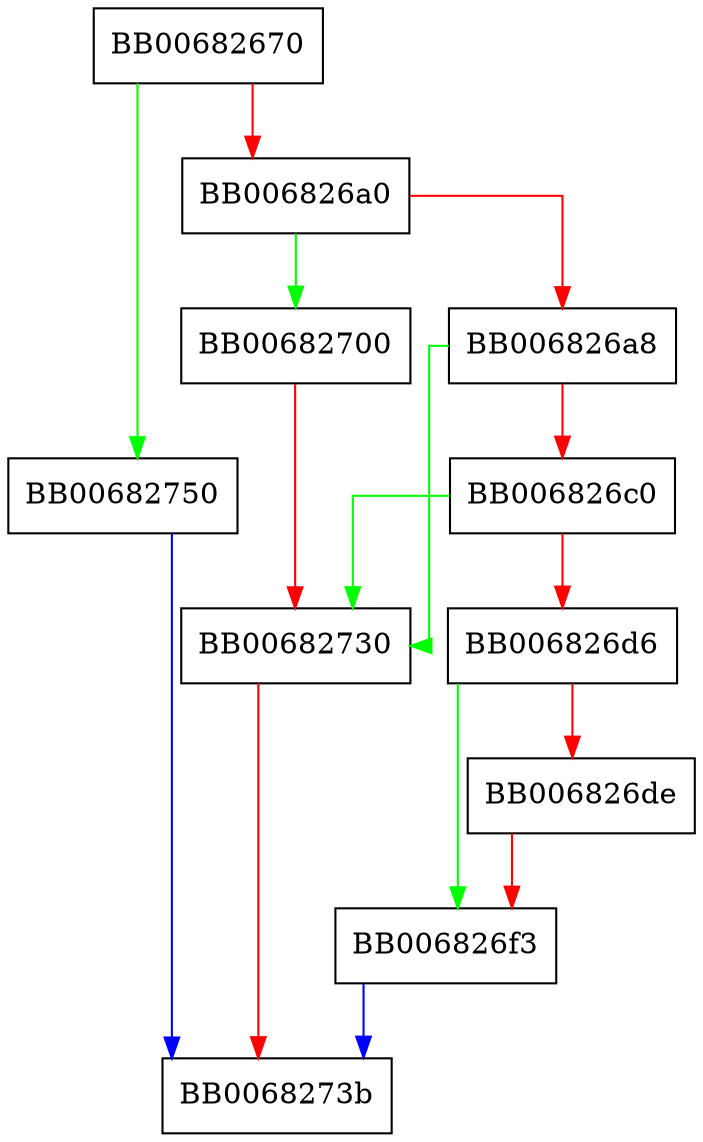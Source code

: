 digraph X509_NAME_add_entry_by_OBJ {
  node [shape="box"];
  graph [splines=ortho];
  BB00682670 -> BB00682750 [color="green"];
  BB00682670 -> BB006826a0 [color="red"];
  BB006826a0 -> BB00682700 [color="green"];
  BB006826a0 -> BB006826a8 [color="red"];
  BB006826a8 -> BB00682730 [color="green"];
  BB006826a8 -> BB006826c0 [color="red"];
  BB006826c0 -> BB00682730 [color="green"];
  BB006826c0 -> BB006826d6 [color="red"];
  BB006826d6 -> BB006826f3 [color="green"];
  BB006826d6 -> BB006826de [color="red"];
  BB006826de -> BB006826f3 [color="red"];
  BB006826f3 -> BB0068273b [color="blue"];
  BB00682700 -> BB00682730 [color="red"];
  BB00682730 -> BB0068273b [color="red"];
  BB00682750 -> BB0068273b [color="blue"];
}
